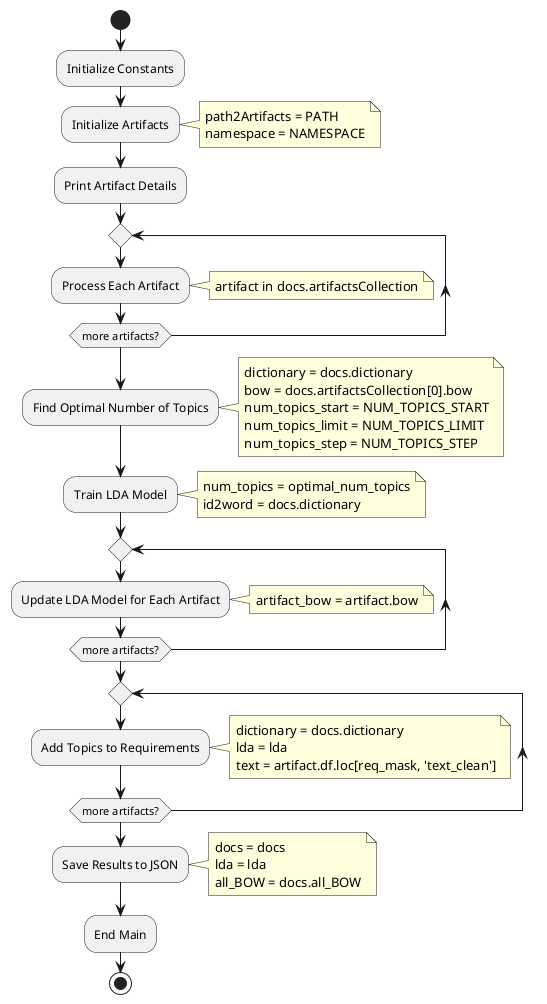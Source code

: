@startuml
start

:Initialize Constants;
:Initialize Artifacts;
note right
  path2Artifacts = PATH
  namespace = NAMESPACE
end note

:Print Artifact Details;

repeat
  :Process Each Artifact;
  note right
    artifact in docs.artifactsCollection
  end note
repeat while (more artifacts?)

:Find Optimal Number of Topics;
note right
  dictionary = docs.dictionary
  bow = docs.artifactsCollection[0].bow
  num_topics_start = NUM_TOPICS_START
  num_topics_limit = NUM_TOPICS_LIMIT
  num_topics_step = NUM_TOPICS_STEP
end note

:Train LDA Model;
note right
  num_topics = optimal_num_topics
  id2word = docs.dictionary
end note

repeat
  :Update LDA Model for Each Artifact;
  note right
    artifact_bow = artifact.bow
  end note
repeat while (more artifacts?)

repeat
  :Add Topics to Requirements;
  note right
    dictionary = docs.dictionary
    lda = lda
    text = artifact.df.loc[req_mask, 'text_clean']
  end note
repeat while (more artifacts?)

:Save Results to JSON;
note right
  docs = docs
  lda = lda
  all_BOW = docs.all_BOW
end note

:End Main;
stop
@enduml
